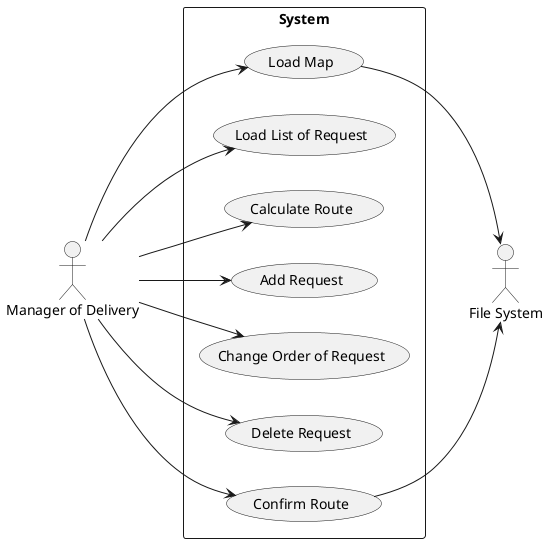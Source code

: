 @startuml
left to right direction

:Manager of Delivery: as User
:File System: as Admin

rectangle System {
    (Load Map) as UC1
    (Load List of Request) as (UC2)
    usecase (Calculate Route) as UC3
    usecase (Add Request) as UC4
    usecase (Change Order of Request) as UC5
    usecase (Delete Request) as UC6
    usecase (Confirm Route) as UC7
}

User --> (UC1)
User --> (UC2)
User --> (UC3)
User --> (UC4)
User --> (UC5)
User --> (UC6)
User --> (UC7)

(UC1) --> Admin
(UC7) --> Admin



@enduml